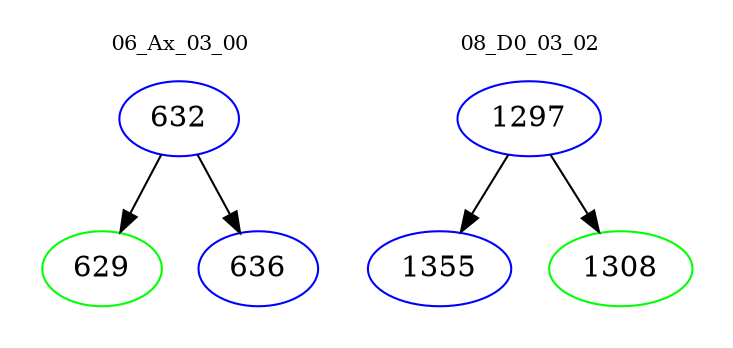 digraph{
subgraph cluster_0 {
color = white
label = "06_Ax_03_00";
fontsize=10;
T0_632 [label="632", color="blue"]
T0_632 -> T0_629 [color="black"]
T0_629 [label="629", color="green"]
T0_632 -> T0_636 [color="black"]
T0_636 [label="636", color="blue"]
}
subgraph cluster_1 {
color = white
label = "08_D0_03_02";
fontsize=10;
T1_1297 [label="1297", color="blue"]
T1_1297 -> T1_1355 [color="black"]
T1_1355 [label="1355", color="blue"]
T1_1297 -> T1_1308 [color="black"]
T1_1308 [label="1308", color="green"]
}
}
